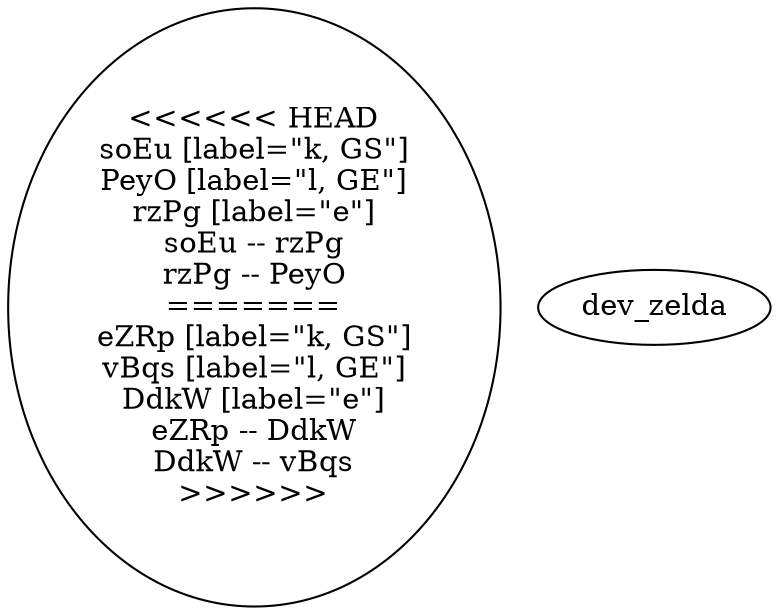 graph {
<<<<<<< HEAD
soEu [label="k, GS"]
PeyO [label="l, GE"]
rzPg [label="e"]
soEu -- rzPg
rzPg -- PeyO
=======
eZRp [label="k, GS"]
vBqs [label="l, GE"]
DdkW [label="e"]
eZRp -- DdkW
DdkW -- vBqs
>>>>>>> dev_zelda
}